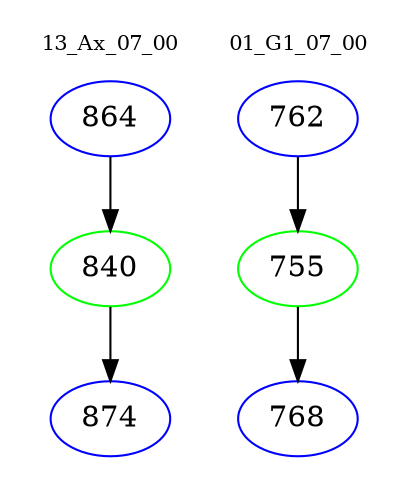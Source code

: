 digraph{
subgraph cluster_0 {
color = white
label = "13_Ax_07_00";
fontsize=10;
T0_864 [label="864", color="blue"]
T0_864 -> T0_840 [color="black"]
T0_840 [label="840", color="green"]
T0_840 -> T0_874 [color="black"]
T0_874 [label="874", color="blue"]
}
subgraph cluster_1 {
color = white
label = "01_G1_07_00";
fontsize=10;
T1_762 [label="762", color="blue"]
T1_762 -> T1_755 [color="black"]
T1_755 [label="755", color="green"]
T1_755 -> T1_768 [color="black"]
T1_768 [label="768", color="blue"]
}
}
